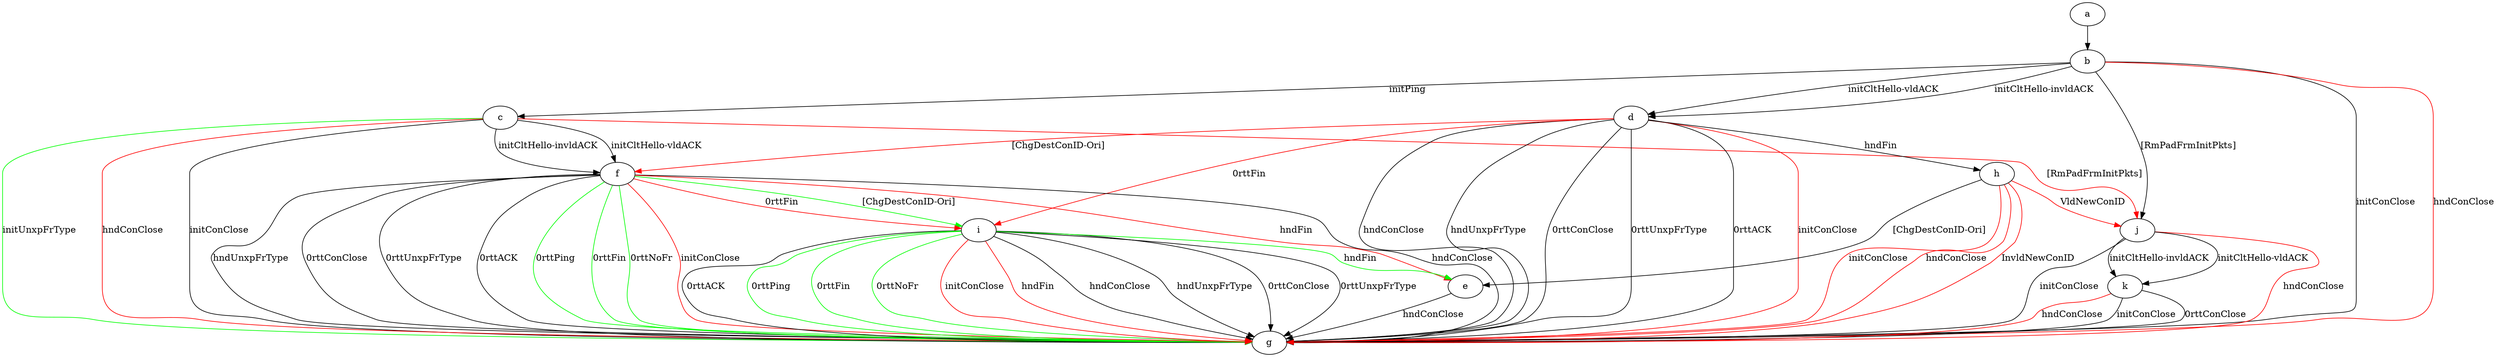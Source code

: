 digraph "" {
	a -> b	[key=0];
	b -> c	[key=0,
		label="initPing "];
	b -> d	[key=0,
		label="initCltHello-vldACK "];
	b -> d	[key=1,
		label="initCltHello-invldACK "];
	b -> g	[key=0,
		label="initConClose "];
	b -> g	[key=1,
		color=red,
		label="hndConClose "];
	b -> j	[key=0,
		label="[RmPadFrmInitPkts] "];
	c -> f	[key=0,
		label="initCltHello-vldACK "];
	c -> f	[key=1,
		label="initCltHello-invldACK "];
	c -> g	[key=0,
		label="initConClose "];
	c -> g	[key=1,
		color=green,
		label="initUnxpFrType "];
	c -> g	[key=2,
		color=red,
		label="hndConClose "];
	c -> j	[key=0,
		color=red,
		label="[RmPadFrmInitPkts] "];
	d -> f	[key=0,
		color=red,
		label="[ChgDestConID-Ori] "];
	d -> g	[key=0,
		label="hndConClose "];
	d -> g	[key=1,
		label="hndUnxpFrType "];
	d -> g	[key=2,
		label="0rttConClose "];
	d -> g	[key=3,
		label="0rttUnxpFrType "];
	d -> g	[key=4,
		label="0rttACK "];
	d -> g	[key=5,
		color=red,
		label="initConClose "];
	d -> h	[key=0,
		label="hndFin "];
	d -> i	[key=0,
		color=red,
		label="0rttFin "];
	e -> g	[key=0,
		label="hndConClose "];
	f -> e	[key=0,
		color=red,
		label="hndFin "];
	f -> g	[key=0,
		label="hndConClose "];
	f -> g	[key=1,
		label="hndUnxpFrType "];
	f -> g	[key=2,
		label="0rttConClose "];
	f -> g	[key=3,
		label="0rttUnxpFrType "];
	f -> g	[key=4,
		label="0rttACK "];
	f -> g	[key=5,
		color=green,
		label="0rttPing "];
	f -> g	[key=6,
		color=green,
		label="0rttFin "];
	f -> g	[key=7,
		color=green,
		label="0rttNoFr "];
	f -> g	[key=8,
		color=red,
		label="initConClose "];
	f -> i	[key=0,
		color=green,
		label="[ChgDestConID-Ori] "];
	f -> i	[key=1,
		color=red,
		label="0rttFin "];
	h -> e	[key=0,
		label="[ChgDestConID-Ori] "];
	h -> g	[key=0,
		color=red,
		label="initConClose "];
	h -> g	[key=1,
		color=red,
		label="hndConClose "];
	h -> g	[key=2,
		color=red,
		label="InvldNewConID "];
	h -> j	[key=0,
		color=red,
		label="VldNewConID "];
	i -> e	[key=0,
		color=green,
		label="hndFin "];
	i -> g	[key=0,
		label="hndConClose "];
	i -> g	[key=1,
		label="hndUnxpFrType "];
	i -> g	[key=2,
		label="0rttConClose "];
	i -> g	[key=3,
		label="0rttUnxpFrType "];
	i -> g	[key=4,
		label="0rttACK "];
	i -> g	[key=5,
		color=green,
		label="0rttPing "];
	i -> g	[key=6,
		color=green,
		label="0rttFin "];
	i -> g	[key=7,
		color=green,
		label="0rttNoFr "];
	i -> g	[key=8,
		color=red,
		label="initConClose "];
	i -> g	[key=9,
		color=red,
		label="hndFin "];
	j -> g	[key=0,
		label="initConClose "];
	j -> g	[key=1,
		color=red,
		label="hndConClose "];
	j -> k	[key=0,
		label="initCltHello-vldACK "];
	j -> k	[key=1,
		label="initCltHello-invldACK "];
	k -> g	[key=0,
		label="initConClose "];
	k -> g	[key=1,
		label="0rttConClose "];
	k -> g	[key=2,
		color=red,
		label="hndConClose "];
}
